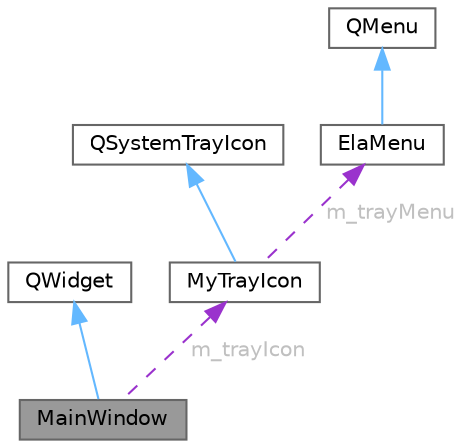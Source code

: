 digraph "MainWindow"
{
 // LATEX_PDF_SIZE
  bgcolor="transparent";
  edge [fontname=Helvetica,fontsize=10,labelfontname=Helvetica,labelfontsize=10];
  node [fontname=Helvetica,fontsize=10,shape=box,height=0.2,width=0.4];
  Node1 [id="Node000001",label="MainWindow",height=0.2,width=0.4,color="gray40", fillcolor="grey60", style="filled", fontcolor="black",tooltip="自定义主窗口类，继承自 QWidget，支持窗口拉伸、托盘交互和关闭动画"];
  Node2 -> Node1 [id="edge1_Node000001_Node000002",dir="back",color="steelblue1",style="solid",tooltip=" "];
  Node2 [id="Node000002",label="QWidget",height=0.2,width=0.4,color="gray40", fillcolor="white", style="filled",tooltip=" "];
  Node3 -> Node1 [id="edge2_Node000001_Node000003",dir="back",color="darkorchid3",style="dashed",tooltip=" ",label=" m_trayIcon",fontcolor="grey" ];
  Node3 [id="Node000003",label="MyTrayIcon",height=0.2,width=0.4,color="gray40", fillcolor="white", style="filled",URL="$class_my_tray_icon.html",tooltip="自定义系统托盘图标类，继承自 QSystemTrayIcon，支持闪烁、菜单和消息显示"];
  Node4 -> Node3 [id="edge3_Node000003_Node000004",dir="back",color="steelblue1",style="solid",tooltip=" "];
  Node4 [id="Node000004",label="QSystemTrayIcon",height=0.2,width=0.4,color="gray40", fillcolor="white", style="filled",tooltip=" "];
  Node5 -> Node3 [id="edge4_Node000003_Node000005",dir="back",color="darkorchid3",style="dashed",tooltip=" ",label=" m_trayMenu",fontcolor="grey" ];
  Node5 [id="Node000005",label="ElaMenu",height=0.2,width=0.4,color="gray40", fillcolor="white", style="filled",URL="$class_ela_menu.html",tooltip="自定义菜单类，支持动画、图标和子菜单"];
  Node6 -> Node5 [id="edge5_Node000005_Node000006",dir="back",color="steelblue1",style="solid",tooltip=" "];
  Node6 [id="Node000006",label="QMenu",height=0.2,width=0.4,color="gray40", fillcolor="white", style="filled",tooltip=" "];
}
